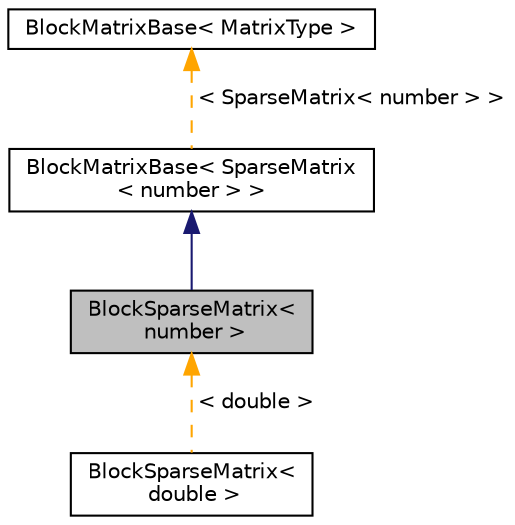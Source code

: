 digraph "BlockSparseMatrix&lt; number &gt;"
{
 // LATEX_PDF_SIZE
  edge [fontname="Helvetica",fontsize="10",labelfontname="Helvetica",labelfontsize="10"];
  node [fontname="Helvetica",fontsize="10",shape=record];
  Node1 [label="BlockSparseMatrix\<\l number \>",height=0.2,width=0.4,color="black", fillcolor="grey75", style="filled", fontcolor="black",tooltip=" "];
  Node2 -> Node1 [dir="back",color="midnightblue",fontsize="10",style="solid",fontname="Helvetica"];
  Node2 [label="BlockMatrixBase\< SparseMatrix\l\< number \> \>",height=0.2,width=0.4,color="black", fillcolor="white", style="filled",URL="$classBlockMatrixBase.html",tooltip=" "];
  Node3 -> Node2 [dir="back",color="orange",fontsize="10",style="dashed",label=" \< SparseMatrix\< number \> \>" ,fontname="Helvetica"];
  Node3 [label="BlockMatrixBase\< MatrixType \>",height=0.2,width=0.4,color="black", fillcolor="white", style="filled",URL="$classBlockMatrixBase.html",tooltip=" "];
  Node1 -> Node4 [dir="back",color="orange",fontsize="10",style="dashed",label=" \< double \>" ,fontname="Helvetica"];
  Node4 [label="BlockSparseMatrix\<\l double \>",height=0.2,width=0.4,color="black", fillcolor="white", style="filled",URL="$classBlockSparseMatrix.html",tooltip=" "];
}
